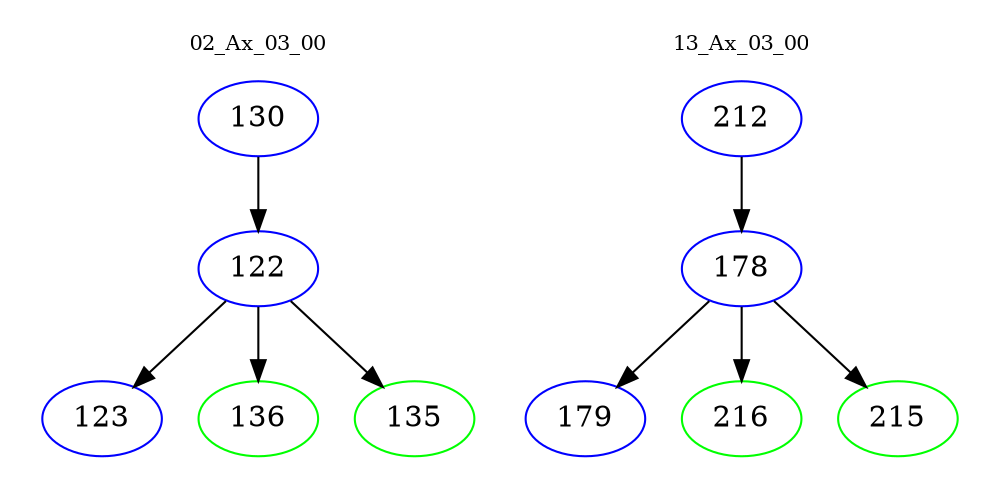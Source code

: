 digraph{
subgraph cluster_0 {
color = white
label = "02_Ax_03_00";
fontsize=10;
T0_130 [label="130", color="blue"]
T0_130 -> T0_122 [color="black"]
T0_122 [label="122", color="blue"]
T0_122 -> T0_123 [color="black"]
T0_123 [label="123", color="blue"]
T0_122 -> T0_136 [color="black"]
T0_136 [label="136", color="green"]
T0_122 -> T0_135 [color="black"]
T0_135 [label="135", color="green"]
}
subgraph cluster_1 {
color = white
label = "13_Ax_03_00";
fontsize=10;
T1_212 [label="212", color="blue"]
T1_212 -> T1_178 [color="black"]
T1_178 [label="178", color="blue"]
T1_178 -> T1_179 [color="black"]
T1_179 [label="179", color="blue"]
T1_178 -> T1_216 [color="black"]
T1_216 [label="216", color="green"]
T1_178 -> T1_215 [color="black"]
T1_215 [label="215", color="green"]
}
}
